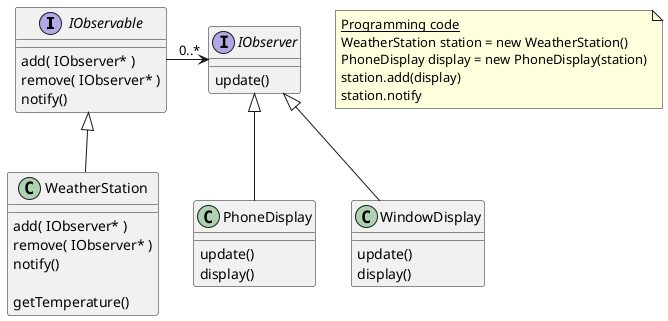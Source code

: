 @startuml

interface IObservable
{
    add( IObserver* )
    remove( IObserver* )
    notify()
}

class WeatherStation extends IObservable
{
    add( IObserver* )
    remove( IObserver* )
    notify()

    getTemperature()
}

interface IObserver
{
    update()
}

class PhoneDisplay extends IObserver
{
    update()
    display()
}

class WindowDisplay extends IObserver
{
    update()
    display()
}

IObservable -right-> "0..*" IObserver

note as N1
<u>Programming code</u>
WeatherStation station = new WeatherStation()
PhoneDisplay display = new PhoneDisplay(station)
station.add(display)
station.notify
end note

@enduml